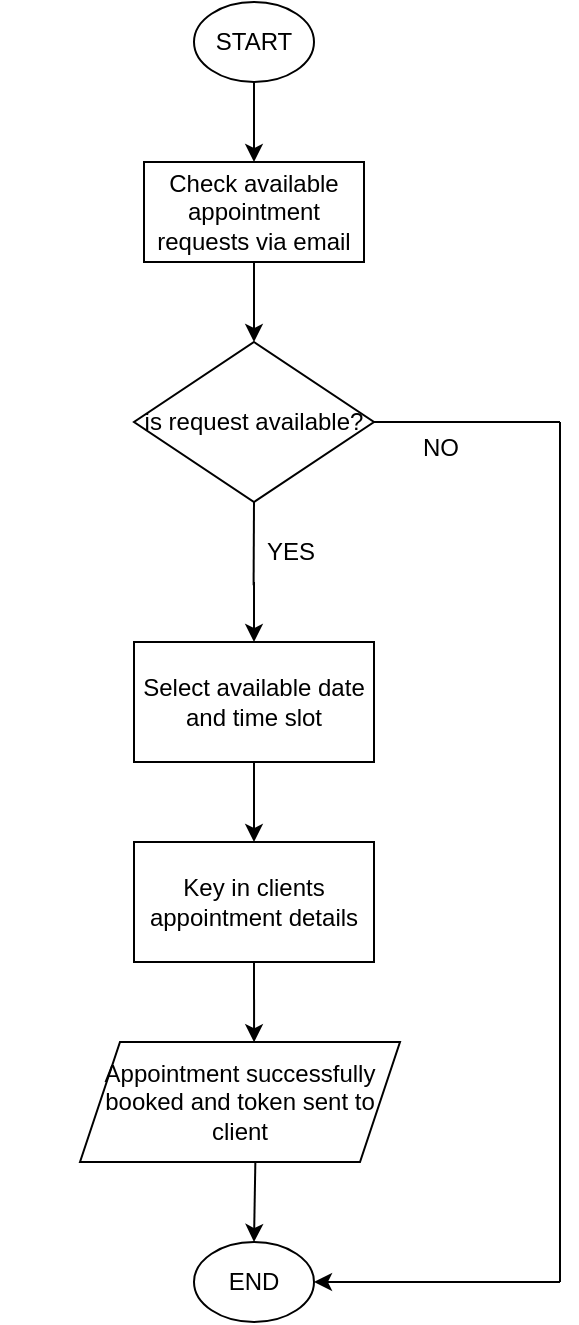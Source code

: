 <mxfile version="27.1.3">
  <diagram id="C5RBs43oDa-KdzZeNtuy" name="Page-1">
    <mxGraphModel dx="1950" dy="1765" grid="1" gridSize="10" guides="1" tooltips="1" connect="1" arrows="1" fold="1" page="1" pageScale="1" pageWidth="827" pageHeight="1169" math="0" shadow="0">
      <root>
        <mxCell id="WIyWlLk6GJQsqaUBKTNV-0" />
        <mxCell id="WIyWlLk6GJQsqaUBKTNV-1" parent="WIyWlLk6GJQsqaUBKTNV-0" />
        <mxCell id="yq9D64mHG4KZtYuCbHPB-89" value="" style="endArrow=none;html=1;rounded=0;" edge="1" parent="WIyWlLk6GJQsqaUBKTNV-1">
          <mxGeometry width="50" height="50" relative="1" as="geometry">
            <mxPoint x="-570" y="-590" as="sourcePoint" />
            <mxPoint x="-570" y="-590" as="targetPoint" />
            <Array as="points">
              <mxPoint x="-570" y="-590" />
            </Array>
          </mxGeometry>
        </mxCell>
        <mxCell id="yq9D64mHG4KZtYuCbHPB-216" value="START" style="ellipse;whiteSpace=wrap;html=1;" vertex="1" parent="WIyWlLk6GJQsqaUBKTNV-1">
          <mxGeometry x="-474" y="-1040" width="60" height="40" as="geometry" />
        </mxCell>
        <mxCell id="yq9D64mHG4KZtYuCbHPB-217" value="END" style="ellipse;whiteSpace=wrap;html=1;" vertex="1" parent="WIyWlLk6GJQsqaUBKTNV-1">
          <mxGeometry x="-474" y="-420" width="60" height="40" as="geometry" />
        </mxCell>
        <mxCell id="yq9D64mHG4KZtYuCbHPB-218" value="Check available appointment requests via email" style="rounded=0;whiteSpace=wrap;html=1;" vertex="1" parent="WIyWlLk6GJQsqaUBKTNV-1">
          <mxGeometry x="-499" y="-960" width="110" height="50" as="geometry" />
        </mxCell>
        <mxCell id="yq9D64mHG4KZtYuCbHPB-220" value="is request available?" style="rhombus;whiteSpace=wrap;html=1;" vertex="1" parent="WIyWlLk6GJQsqaUBKTNV-1">
          <mxGeometry x="-504" y="-870" width="120" height="80" as="geometry" />
        </mxCell>
        <mxCell id="yq9D64mHG4KZtYuCbHPB-223" value="YES" style="text;html=1;align=center;verticalAlign=middle;resizable=0;points=[];autosize=1;strokeColor=none;fillColor=none;" vertex="1" parent="WIyWlLk6GJQsqaUBKTNV-1">
          <mxGeometry x="-451" y="-780" width="50" height="30" as="geometry" />
        </mxCell>
        <mxCell id="yq9D64mHG4KZtYuCbHPB-232" value="" style="endArrow=none;html=1;rounded=0;exitX=0.5;exitY=1;exitDx=0;exitDy=0;entryX=0.136;entryY=1.054;entryDx=0;entryDy=0;entryPerimeter=0;" edge="1" source="yq9D64mHG4KZtYuCbHPB-220" parent="WIyWlLk6GJQsqaUBKTNV-1" target="yq9D64mHG4KZtYuCbHPB-223">
          <mxGeometry width="50" height="50" relative="1" as="geometry">
            <mxPoint x="-334" y="-710" as="sourcePoint" />
            <mxPoint x="-444" y="-640" as="targetPoint" />
          </mxGeometry>
        </mxCell>
        <mxCell id="yq9D64mHG4KZtYuCbHPB-233" value="" style="endArrow=classic;html=1;rounded=0;exitX=0.548;exitY=0.994;exitDx=0;exitDy=0;entryX=0.5;entryY=0;entryDx=0;entryDy=0;exitPerimeter=0;" edge="1" source="yq9D64mHG4KZtYuCbHPB-243" target="yq9D64mHG4KZtYuCbHPB-217" parent="WIyWlLk6GJQsqaUBKTNV-1">
          <mxGeometry width="50" height="50" relative="1" as="geometry">
            <mxPoint x="-274" y="-550" as="sourcePoint" />
            <mxPoint x="-224" y="-600" as="targetPoint" />
          </mxGeometry>
        </mxCell>
        <mxCell id="yq9D64mHG4KZtYuCbHPB-234" value="" style="endArrow=classic;html=1;rounded=0;exitX=0.5;exitY=1;exitDx=0;exitDy=0;" edge="1" source="yq9D64mHG4KZtYuCbHPB-216" target="yq9D64mHG4KZtYuCbHPB-218" parent="WIyWlLk6GJQsqaUBKTNV-1">
          <mxGeometry width="50" height="50" relative="1" as="geometry">
            <mxPoint x="-264" y="-880" as="sourcePoint" />
            <mxPoint x="-214" y="-930" as="targetPoint" />
          </mxGeometry>
        </mxCell>
        <mxCell id="yq9D64mHG4KZtYuCbHPB-235" value="" style="endArrow=classic;html=1;rounded=0;exitX=0.5;exitY=1;exitDx=0;exitDy=0;entryX=0.5;entryY=0;entryDx=0;entryDy=0;" edge="1" source="yq9D64mHG4KZtYuCbHPB-218" target="yq9D64mHG4KZtYuCbHPB-220" parent="WIyWlLk6GJQsqaUBKTNV-1">
          <mxGeometry width="50" height="50" relative="1" as="geometry">
            <mxPoint x="-264" y="-880" as="sourcePoint" />
            <mxPoint x="-214" y="-930" as="targetPoint" />
          </mxGeometry>
        </mxCell>
        <mxCell id="yq9D64mHG4KZtYuCbHPB-238" value="" style="endArrow=classic;html=1;rounded=0;" edge="1" parent="WIyWlLk6GJQsqaUBKTNV-1">
          <mxGeometry width="50" height="50" relative="1" as="geometry">
            <mxPoint x="-444" y="-750" as="sourcePoint" />
            <mxPoint x="-444" y="-720" as="targetPoint" />
          </mxGeometry>
        </mxCell>
        <mxCell id="yq9D64mHG4KZtYuCbHPB-239" value="Select available date and time slot" style="rounded=0;whiteSpace=wrap;html=1;" vertex="1" parent="WIyWlLk6GJQsqaUBKTNV-1">
          <mxGeometry x="-504" y="-720" width="120" height="60" as="geometry" />
        </mxCell>
        <mxCell id="yq9D64mHG4KZtYuCbHPB-240" value="" style="endArrow=classic;html=1;rounded=0;exitX=0.5;exitY=1;exitDx=0;exitDy=0;" edge="1" parent="WIyWlLk6GJQsqaUBKTNV-1" source="yq9D64mHG4KZtYuCbHPB-239">
          <mxGeometry width="50" height="50" relative="1" as="geometry">
            <mxPoint x="-341" y="-620" as="sourcePoint" />
            <mxPoint x="-444" y="-620" as="targetPoint" />
          </mxGeometry>
        </mxCell>
        <mxCell id="yq9D64mHG4KZtYuCbHPB-241" value="Key in clients appointment details" style="rounded=0;whiteSpace=wrap;html=1;" vertex="1" parent="WIyWlLk6GJQsqaUBKTNV-1">
          <mxGeometry x="-504" y="-620" width="120" height="60" as="geometry" />
        </mxCell>
        <mxCell id="yq9D64mHG4KZtYuCbHPB-243" value="Appointment successfully booked and token sent to client" style="shape=parallelogram;perimeter=parallelogramPerimeter;whiteSpace=wrap;html=1;fixedSize=1;" vertex="1" parent="WIyWlLk6GJQsqaUBKTNV-1">
          <mxGeometry x="-531" y="-520" width="160" height="60" as="geometry" />
        </mxCell>
        <mxCell id="yq9D64mHG4KZtYuCbHPB-244" value="" style="endArrow=classic;html=1;rounded=0;exitX=0.5;exitY=1;exitDx=0;exitDy=0;entryX=0.544;entryY=0.002;entryDx=0;entryDy=0;entryPerimeter=0;" edge="1" parent="WIyWlLk6GJQsqaUBKTNV-1" source="yq9D64mHG4KZtYuCbHPB-241" target="yq9D64mHG4KZtYuCbHPB-243">
          <mxGeometry width="50" height="50" relative="1" as="geometry">
            <mxPoint x="-351" y="-600" as="sourcePoint" />
            <mxPoint x="-301" y="-650" as="targetPoint" />
          </mxGeometry>
        </mxCell>
        <mxCell id="yq9D64mHG4KZtYuCbHPB-245" value="" style="endArrow=none;html=1;rounded=0;exitX=1;exitY=0.5;exitDx=0;exitDy=0;" edge="1" parent="WIyWlLk6GJQsqaUBKTNV-1" source="yq9D64mHG4KZtYuCbHPB-220">
          <mxGeometry width="50" height="50" relative="1" as="geometry">
            <mxPoint x="-331" y="-680" as="sourcePoint" />
            <mxPoint x="-291" y="-830" as="targetPoint" />
          </mxGeometry>
        </mxCell>
        <mxCell id="yq9D64mHG4KZtYuCbHPB-246" value="" style="endArrow=none;html=1;rounded=0;" edge="1" parent="WIyWlLk6GJQsqaUBKTNV-1">
          <mxGeometry width="50" height="50" relative="1" as="geometry">
            <mxPoint x="-291" y="-400" as="sourcePoint" />
            <mxPoint x="-291" y="-830" as="targetPoint" />
          </mxGeometry>
        </mxCell>
        <mxCell id="yq9D64mHG4KZtYuCbHPB-247" value="" style="endArrow=classic;html=1;rounded=0;entryX=1;entryY=0.5;entryDx=0;entryDy=0;" edge="1" parent="WIyWlLk6GJQsqaUBKTNV-1" target="yq9D64mHG4KZtYuCbHPB-217">
          <mxGeometry width="50" height="50" relative="1" as="geometry">
            <mxPoint x="-291" y="-400" as="sourcePoint" />
            <mxPoint x="-321" y="-470" as="targetPoint" />
          </mxGeometry>
        </mxCell>
        <mxCell id="yq9D64mHG4KZtYuCbHPB-248" value="NO" style="text;html=1;align=center;verticalAlign=middle;resizable=0;points=[];autosize=1;strokeColor=none;fillColor=none;" vertex="1" parent="WIyWlLk6GJQsqaUBKTNV-1">
          <mxGeometry x="-371" y="-832" width="40" height="30" as="geometry" />
        </mxCell>
      </root>
    </mxGraphModel>
  </diagram>
</mxfile>
